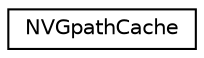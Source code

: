 digraph "Graphical Class Hierarchy"
{
  edge [fontname="Helvetica",fontsize="10",labelfontname="Helvetica",labelfontsize="10"];
  node [fontname="Helvetica",fontsize="10",shape=record];
  rankdir="LR";
  Node1 [label="NVGpathCache",height=0.2,width=0.4,color="black", fillcolor="white", style="filled",URL="$struct_n_v_gpath_cache.html"];
}
